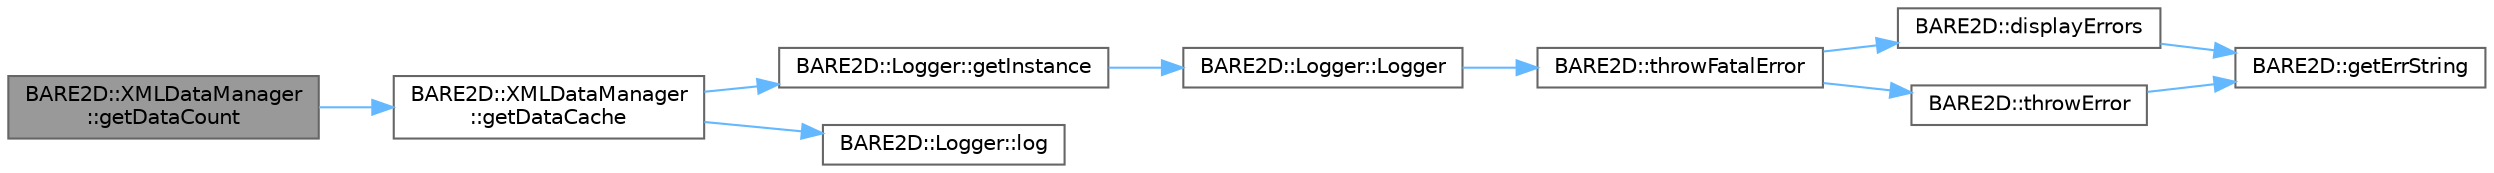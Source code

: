 digraph "BARE2D::XMLDataManager::getDataCount"
{
 // INTERACTIVE_SVG=YES
 // LATEX_PDF_SIZE
  bgcolor="transparent";
  edge [fontname=Helvetica,fontsize=10,labelfontname=Helvetica,labelfontsize=10];
  node [fontname=Helvetica,fontsize=10,shape=box,height=0.2,width=0.4];
  rankdir="LR";
  Node1 [label="BARE2D::XMLDataManager\l::getDataCount",height=0.2,width=0.4,color="gray40", fillcolor="grey60", style="filled", fontcolor="black",tooltip=" "];
  Node1 -> Node2 [color="steelblue1",style="solid"];
  Node2 [label="BARE2D::XMLDataManager\l::getDataCache",height=0.2,width=0.4,color="grey40", fillcolor="white", style="filled",URL="$class_b_a_r_e2_d_1_1_x_m_l_data_manager.html#aac1a58615a6a568a2f7d0e0f1e8f170c",tooltip="Returns a cache for a certain type of data."];
  Node2 -> Node3 [color="steelblue1",style="solid"];
  Node3 [label="BARE2D::Logger::getInstance",height=0.2,width=0.4,color="grey40", fillcolor="white", style="filled",URL="$class_b_a_r_e2_d_1_1_logger.html#af9e46266b594528fe87ce3e9264033ec",tooltip=" "];
  Node3 -> Node4 [color="steelblue1",style="solid"];
  Node4 [label="BARE2D::Logger::Logger",height=0.2,width=0.4,color="grey40", fillcolor="white", style="filled",URL="$class_b_a_r_e2_d_1_1_logger.html#a731b4fafcc2878fe66360b1c9c0febdc",tooltip=" "];
  Node4 -> Node5 [color="steelblue1",style="solid"];
  Node5 [label="BARE2D::throwFatalError",height=0.2,width=0.4,color="grey40", fillcolor="white", style="filled",URL="$namespace_b_a_r_e2_d.html#aed4332e42208fed2905a8b0845dad4d1",tooltip="Throws an error (fatal). Also calls displayErrors and exits the program."];
  Node5 -> Node6 [color="steelblue1",style="solid"];
  Node6 [label="BARE2D::displayErrors",height=0.2,width=0.4,color="grey40", fillcolor="white", style="filled",URL="$namespace_b_a_r_e2_d.html#a8d6a0fa02837ab9ebba5b67cc21f9e35",tooltip="Displays the latest thrown errors (really just all the thrown errors) in the console."];
  Node6 -> Node7 [color="steelblue1",style="solid"];
  Node7 [label="BARE2D::getErrString",height=0.2,width=0.4,color="grey40", fillcolor="white", style="filled",URL="$namespace_b_a_r_e2_d.html#a7951c5decc1f7edc3c4f78ed2f579c85",tooltip="Returns the string representing/explaining the error that occurred."];
  Node5 -> Node8 [color="steelblue1",style="solid"];
  Node8 [label="BARE2D::throwError",height=0.2,width=0.4,color="grey40", fillcolor="white", style="filled",URL="$namespace_b_a_r_e2_d.html#a0d8f8a98bf559e6d2eda28ae744f486c",tooltip="Throws an error silently. Adds it to the pile."];
  Node8 -> Node7 [color="steelblue1",style="solid"];
  Node2 -> Node9 [color="steelblue1",style="solid"];
  Node9 [label="BARE2D::Logger::log",height=0.2,width=0.4,color="grey40", fillcolor="white", style="filled",URL="$class_b_a_r_e2_d_1_1_logger.html#a76c97e021ee75d17defbc794f68a965b",tooltip="Logs a message to a file and the terminal."];
}
